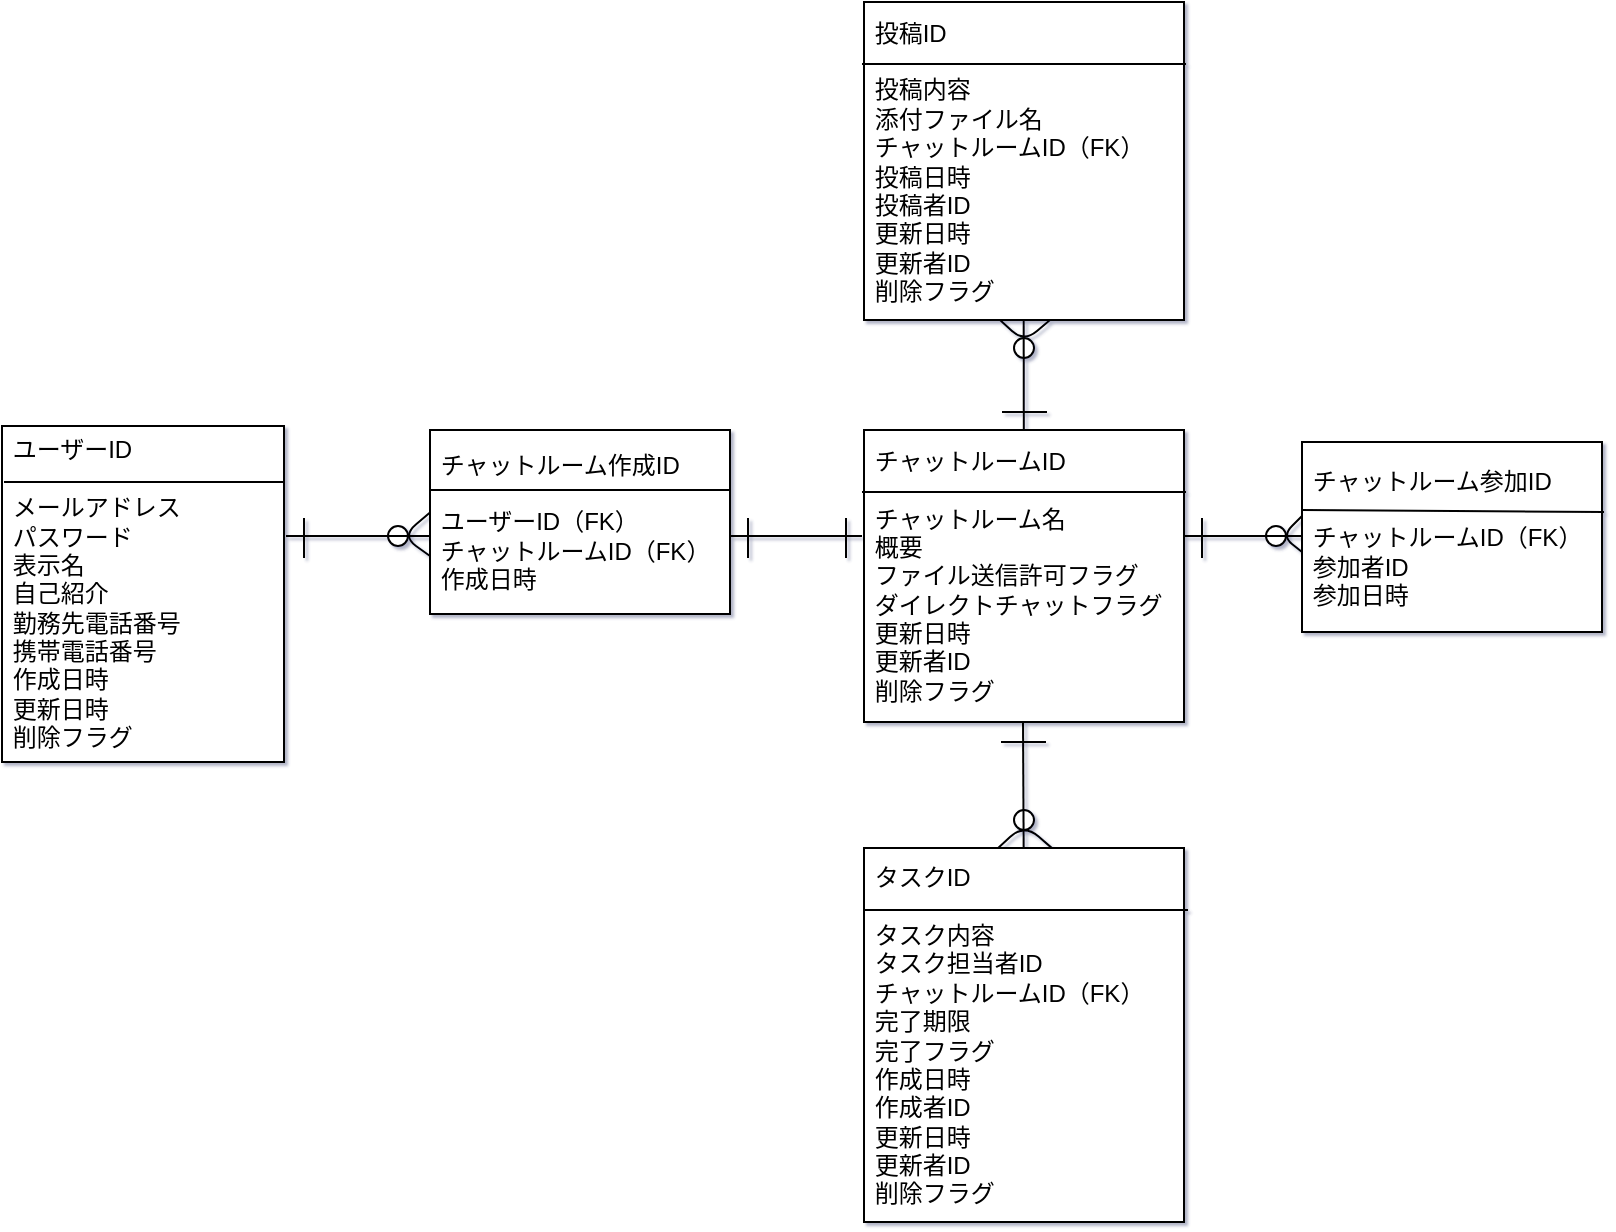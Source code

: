 <mxfile version="13.1.3">
    <diagram id="6hGFLwfOUW9BJ-s0fimq" name="Page-1">
        <mxGraphModel dx="720" dy="673" grid="1" gridSize="10" guides="1" tooltips="1" connect="0" arrows="1" fold="1" page="1" pageScale="1" pageWidth="1169" pageHeight="827" math="0" shadow="1">
            <root>
                <mxCell id="0"/>
                <mxCell id="1" parent="0"/>
                <mxCell id="61" value="" style="ellipse;whiteSpace=wrap;html=1;aspect=fixed;" vertex="1" parent="1">
                    <mxGeometry x="566" y="198" width="10" height="10" as="geometry"/>
                </mxCell>
                <mxCell id="60" value="" style="ellipse;whiteSpace=wrap;html=1;aspect=fixed;" vertex="1" parent="1">
                    <mxGeometry x="692" y="292" width="10" height="10" as="geometry"/>
                </mxCell>
                <mxCell id="62" value="" style="ellipse;whiteSpace=wrap;html=1;aspect=fixed;" vertex="1" parent="1">
                    <mxGeometry x="566" y="434" width="10" height="10" as="geometry"/>
                </mxCell>
                <mxCell id="53" value="" style="endArrow=none;html=1;exitX=0.591;exitY=0.003;exitDx=0;exitDy=0;exitPerimeter=0;" edge="1" parent="1">
                    <mxGeometry width="50" height="50" relative="1" as="geometry">
                        <mxPoint x="585.56" y="453.561" as="sourcePoint"/>
                        <mxPoint x="557" y="454" as="targetPoint"/>
                        <Array as="points">
                            <mxPoint x="571" y="441"/>
                        </Array>
                    </mxGeometry>
                </mxCell>
                <mxCell id="41" value="" style="ellipse;whiteSpace=wrap;html=1;aspect=fixed;" vertex="1" parent="1">
                    <mxGeometry x="253" y="292" width="10" height="10" as="geometry"/>
                </mxCell>
                <mxCell id="29" value="" style="endArrow=none;html=1;exitX=0.499;exitY=0.004;exitDx=0;exitDy=0;exitPerimeter=0;" edge="1" parent="1" source="30">
                    <mxGeometry width="50" height="50" relative="1" as="geometry">
                        <mxPoint x="571" y="450" as="sourcePoint"/>
                        <mxPoint x="570.5" y="389" as="targetPoint"/>
                    </mxGeometry>
                </mxCell>
                <mxCell id="22" value="" style="endArrow=none;html=1;" edge="1" parent="1">
                    <mxGeometry width="50" height="50" relative="1" as="geometry">
                        <mxPoint x="651" y="297" as="sourcePoint"/>
                        <mxPoint x="711" y="297" as="targetPoint"/>
                    </mxGeometry>
                </mxCell>
                <mxCell id="24" value="" style="endArrow=none;html=1;entryX=0.013;entryY=0.576;entryDx=0;entryDy=0;entryPerimeter=0;" edge="1" parent="1" target="9">
                    <mxGeometry width="50" height="50" relative="1" as="geometry">
                        <mxPoint x="202" y="297" as="sourcePoint"/>
                        <mxPoint x="271" y="290" as="targetPoint"/>
                    </mxGeometry>
                </mxCell>
                <mxCell id="23" value="" style="endArrow=none;html=1;" edge="1" parent="1">
                    <mxGeometry width="50" height="50" relative="1" as="geometry">
                        <mxPoint x="421" y="297" as="sourcePoint"/>
                        <mxPoint x="490" y="297" as="targetPoint"/>
                    </mxGeometry>
                </mxCell>
                <mxCell id="18" value="&amp;nbsp;投稿ID&lt;br&gt;&lt;br&gt;&amp;nbsp;投稿内容&lt;br&gt;&amp;nbsp;添付ファイル名&lt;br&gt;&amp;nbsp;チャットルームID（FK）&lt;br&gt;&amp;nbsp;投稿日時&lt;br&gt;&amp;nbsp;投稿者ID&lt;br&gt;&amp;nbsp;更新日時&lt;br&gt;&amp;nbsp;更新者ID&lt;br&gt;&amp;nbsp;削除フラグ" style="rounded=0;whiteSpace=wrap;html=1;align=left;" vertex="1" parent="1">
                    <mxGeometry x="491" y="30" width="160" height="159" as="geometry"/>
                </mxCell>
                <mxCell id="2" value="&amp;nbsp;ユーザーID&lt;br&gt;&lt;br&gt;&amp;nbsp;メールアドレス&lt;br&gt;&amp;nbsp;パスワード&lt;br&gt;&amp;nbsp;表示名&lt;br&gt;&amp;nbsp;自己紹介&lt;br&gt;&amp;nbsp;勤務先電話番号&lt;br&gt;&amp;nbsp;携帯電話番号&lt;br&gt;&amp;nbsp;作成日時&lt;br&gt;&amp;nbsp;更新日時&lt;br&gt;&amp;nbsp;削除フラグ" style="rounded=0;whiteSpace=wrap;html=1;align=left;" vertex="1" parent="1">
                    <mxGeometry x="60" y="242" width="141" height="168" as="geometry"/>
                </mxCell>
                <mxCell id="9" value="&amp;nbsp;チャットルーム作成ID&lt;br&gt;&lt;br&gt;&amp;nbsp;ユーザーID（FK）&lt;br&gt;&amp;nbsp;チャットルームID（FK）&lt;br&gt;&amp;nbsp;作成日時" style="rounded=0;whiteSpace=wrap;html=1;align=left;" vertex="1" parent="1">
                    <mxGeometry x="274" y="244" width="150" height="92" as="geometry"/>
                </mxCell>
                <mxCell id="12" value="&amp;nbsp;チャットルームID&lt;br&gt;&lt;br&gt;&amp;nbsp;チャットルーム名&lt;br&gt;&amp;nbsp;概要&lt;br&gt;&amp;nbsp;ファイル送信許可フラグ&lt;br&gt;&amp;nbsp;ダイレクトチャットフラグ&lt;br&gt;&amp;nbsp;更新日時&lt;br&gt;&amp;nbsp;更新者ID&lt;br&gt;&amp;nbsp;削除フラグ" style="rounded=0;whiteSpace=wrap;html=1;align=left;" vertex="1" parent="1">
                    <mxGeometry x="491" y="244" width="160" height="146" as="geometry"/>
                </mxCell>
                <mxCell id="15" value="&amp;nbsp;チャットルーム参加ID&lt;br&gt;&lt;br&gt;&amp;nbsp;チャットルームID（FK）&lt;br&gt;&amp;nbsp;参加者ID&lt;br&gt;&amp;nbsp;参加日時" style="rounded=0;whiteSpace=wrap;html=1;align=left;" vertex="1" parent="1">
                    <mxGeometry x="710" y="250" width="150" height="95" as="geometry"/>
                </mxCell>
                <mxCell id="3" value="" style="endArrow=none;html=1;entryX=1;entryY=0.207;entryDx=0;entryDy=0;entryPerimeter=0;" edge="1" parent="1">
                    <mxGeometry width="50" height="50" relative="1" as="geometry">
                        <mxPoint x="61" y="270" as="sourcePoint"/>
                        <mxPoint x="201" y="269.98" as="targetPoint"/>
                    </mxGeometry>
                </mxCell>
                <mxCell id="11" value="" style="endArrow=none;html=1;" edge="1" parent="1">
                    <mxGeometry width="50" height="50" relative="1" as="geometry">
                        <mxPoint x="274" y="274.02" as="sourcePoint"/>
                        <mxPoint x="424" y="274" as="targetPoint"/>
                    </mxGeometry>
                </mxCell>
                <mxCell id="14" value="" style="endArrow=none;html=1;" edge="1" parent="1">
                    <mxGeometry width="50" height="50" relative="1" as="geometry">
                        <mxPoint x="490" y="275.02" as="sourcePoint"/>
                        <mxPoint x="652" y="275" as="targetPoint"/>
                    </mxGeometry>
                </mxCell>
                <mxCell id="17" value="" style="endArrow=none;html=1;" edge="1" parent="1">
                    <mxGeometry width="50" height="50" relative="1" as="geometry">
                        <mxPoint x="710" y="284" as="sourcePoint"/>
                        <mxPoint x="861" y="285" as="targetPoint"/>
                    </mxGeometry>
                </mxCell>
                <mxCell id="20" value="" style="endArrow=none;html=1;" edge="1" parent="1">
                    <mxGeometry width="50" height="50" relative="1" as="geometry">
                        <mxPoint x="490" y="61.02" as="sourcePoint"/>
                        <mxPoint x="652" y="61" as="targetPoint"/>
                    </mxGeometry>
                </mxCell>
                <mxCell id="30" value="&amp;nbsp;タスクID&lt;br&gt;&lt;br&gt;&amp;nbsp;タスク内容&lt;br&gt;&amp;nbsp;タスク担当者ID&lt;br&gt;&amp;nbsp;チャットルームID（FK）&lt;br&gt;&amp;nbsp;完了期限&lt;br&gt;&amp;nbsp;完了フラグ&lt;br&gt;&amp;nbsp;作成日時&lt;br&gt;&amp;nbsp;作成者ID&lt;br&gt;&amp;nbsp;更新日時&lt;br&gt;&amp;nbsp;更新者ID&lt;br&gt;&amp;nbsp;削除フラグ" style="rounded=0;whiteSpace=wrap;html=1;align=left;" vertex="1" parent="1">
                    <mxGeometry x="491" y="453" width="160" height="187" as="geometry"/>
                </mxCell>
                <mxCell id="31" value="" style="endArrow=none;html=1;" edge="1" parent="1">
                    <mxGeometry width="50" height="50" relative="1" as="geometry">
                        <mxPoint x="491" y="484.02" as="sourcePoint"/>
                        <mxPoint x="653" y="484" as="targetPoint"/>
                    </mxGeometry>
                </mxCell>
                <mxCell id="35" value="" style="endArrow=none;html=1;" edge="1" parent="1">
                    <mxGeometry width="50" height="50" relative="1" as="geometry">
                        <mxPoint x="584" y="189" as="sourcePoint"/>
                        <mxPoint x="559" y="189" as="targetPoint"/>
                        <Array as="points">
                            <mxPoint x="571" y="200"/>
                        </Array>
                    </mxGeometry>
                </mxCell>
                <mxCell id="38" value="" style="endArrow=none;html=1;" edge="1" parent="1">
                    <mxGeometry width="50" height="50" relative="1" as="geometry">
                        <mxPoint x="211" y="308" as="sourcePoint"/>
                        <mxPoint x="211" y="288" as="targetPoint"/>
                    </mxGeometry>
                </mxCell>
                <mxCell id="39" value="" style="endArrow=none;html=1;entryX=0.001;entryY=0.48;entryDx=0;entryDy=0;entryPerimeter=0;" edge="1" parent="1">
                    <mxGeometry width="50" height="50" relative="1" as="geometry">
                        <mxPoint x="274" y="307" as="sourcePoint"/>
                        <mxPoint x="274.15" y="285.16" as="targetPoint"/>
                        <Array as="points">
                            <mxPoint x="260" y="297"/>
                        </Array>
                    </mxGeometry>
                </mxCell>
                <mxCell id="42" value="" style="endArrow=none;html=1;" edge="1" parent="1">
                    <mxGeometry width="50" height="50" relative="1" as="geometry">
                        <mxPoint x="433" y="308" as="sourcePoint"/>
                        <mxPoint x="433" y="288" as="targetPoint"/>
                    </mxGeometry>
                </mxCell>
                <mxCell id="43" value="" style="endArrow=none;html=1;" edge="1" parent="1">
                    <mxGeometry width="50" height="50" relative="1" as="geometry">
                        <mxPoint x="482" y="308" as="sourcePoint"/>
                        <mxPoint x="482" y="288" as="targetPoint"/>
                    </mxGeometry>
                </mxCell>
                <mxCell id="44" value="" style="endArrow=none;html=1;" edge="1" parent="1">
                    <mxGeometry width="50" height="50" relative="1" as="geometry">
                        <mxPoint x="660" y="308" as="sourcePoint"/>
                        <mxPoint x="660" y="288" as="targetPoint"/>
                    </mxGeometry>
                </mxCell>
                <mxCell id="45" value="" style="endArrow=none;html=1;" edge="1" parent="1">
                    <mxGeometry width="50" height="50" relative="1" as="geometry">
                        <mxPoint x="710" y="305" as="sourcePoint"/>
                        <mxPoint x="710" y="287" as="targetPoint"/>
                        <Array as="points">
                            <mxPoint x="700" y="297"/>
                        </Array>
                    </mxGeometry>
                </mxCell>
                <mxCell id="47" value="" style="endArrow=none;html=1;" edge="1" parent="1">
                    <mxGeometry width="50" height="50" relative="1" as="geometry">
                        <mxPoint x="582.5" y="235" as="sourcePoint"/>
                        <mxPoint x="560" y="235" as="targetPoint"/>
                    </mxGeometry>
                </mxCell>
                <mxCell id="52" value="" style="endArrow=none;html=1;" edge="1" parent="1">
                    <mxGeometry width="50" height="50" relative="1" as="geometry">
                        <mxPoint x="582" y="400" as="sourcePoint"/>
                        <mxPoint x="559.5" y="400" as="targetPoint"/>
                    </mxGeometry>
                </mxCell>
                <mxCell id="64" value="" style="endArrow=none;html=1;entryX=0.499;entryY=1.001;entryDx=0;entryDy=0;entryPerimeter=0;" edge="1" parent="1" source="12" target="18">
                    <mxGeometry width="50" height="50" relative="1" as="geometry">
                        <mxPoint x="571" y="244" as="sourcePoint"/>
                        <mxPoint x="571" y="190" as="targetPoint"/>
                    </mxGeometry>
                </mxCell>
            </root>
        </mxGraphModel>
    </diagram>
</mxfile>
